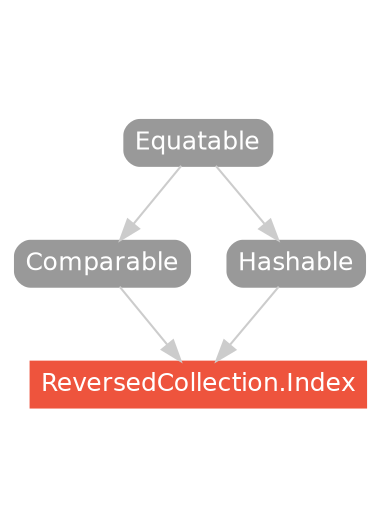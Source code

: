 strict digraph "ReversedCollection.Index - Type Hierarchy - SwiftDoc.org" {
    pad="0.1,0.8"
    node [shape=box, style="filled,rounded", color="#999999", fillcolor="#999999", fontcolor=white, fontname=Helvetica, fontnames="Helvetica,sansserif", fontsize=12, margin="0.07,0.05", height="0.3"]
    edge [color="#cccccc"]
    "Comparable" [URL="/protocol/Comparable/hierarchy/"]
    "Equatable" [URL="/protocol/Equatable/hierarchy/"]
    "Hashable" [URL="/protocol/Hashable/hierarchy/"]
    "ReversedCollection.Index" [URL="/type/ReversedCollection.Index/", style="filled", fillcolor="#ee543d", color="#ee543d"]    "Comparable" -> "ReversedCollection.Index"
    "Hashable" -> "ReversedCollection.Index"
    "Equatable" -> "Comparable"
    "Equatable" -> "Hashable"
    subgraph Types {
        rank = max; "ReversedCollection.Index";
    }
}